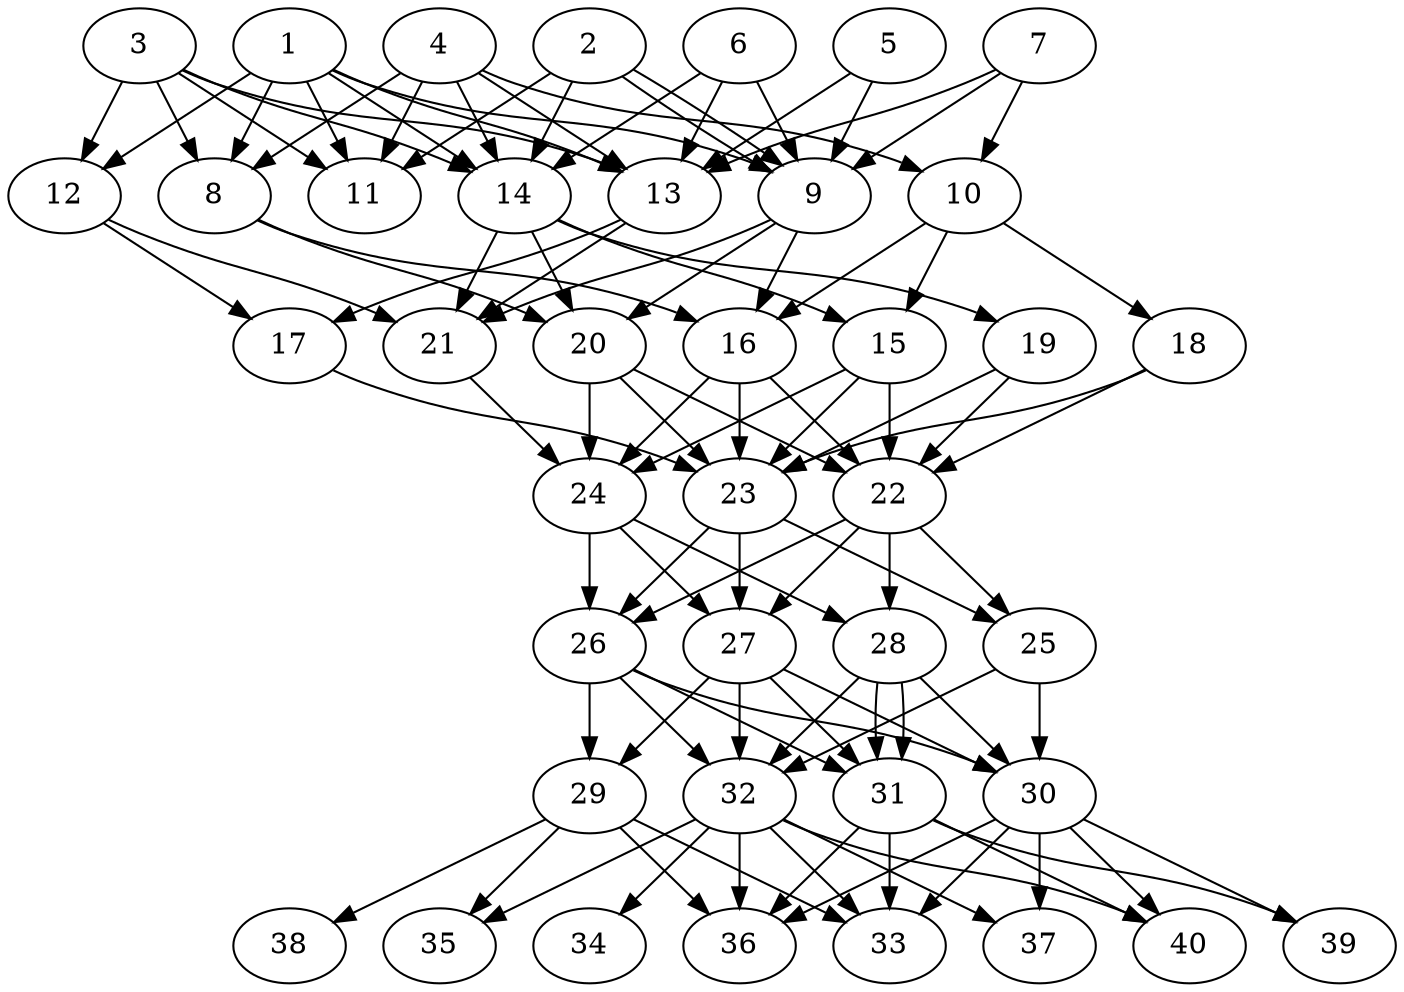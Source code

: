 // DAG automatically generated by daggen at Thu Oct  3 14:06:49 2019
// ./daggen --dot -n 40 --ccr 0.5 --fat 0.5 --regular 0.5 --density 0.9 --mindata 5242880 --maxdata 52428800 
digraph G {
  1 [size="71274496", alpha="0.02", expect_size="35637248"] 
  1 -> 8 [size ="35637248"]
  1 -> 9 [size ="35637248"]
  1 -> 11 [size ="35637248"]
  1 -> 12 [size ="35637248"]
  1 -> 13 [size ="35637248"]
  1 -> 14 [size ="35637248"]
  2 [size="97828864", alpha="0.03", expect_size="48914432"] 
  2 -> 9 [size ="48914432"]
  2 -> 9 [size ="48914432"]
  2 -> 11 [size ="48914432"]
  2 -> 14 [size ="48914432"]
  3 [size="30353408", alpha="0.11", expect_size="15176704"] 
  3 -> 8 [size ="15176704"]
  3 -> 11 [size ="15176704"]
  3 -> 12 [size ="15176704"]
  3 -> 13 [size ="15176704"]
  3 -> 14 [size ="15176704"]
  4 [size="47290368", alpha="0.07", expect_size="23645184"] 
  4 -> 8 [size ="23645184"]
  4 -> 10 [size ="23645184"]
  4 -> 11 [size ="23645184"]
  4 -> 13 [size ="23645184"]
  4 -> 14 [size ="23645184"]
  5 [size="77297664", alpha="0.12", expect_size="38648832"] 
  5 -> 9 [size ="38648832"]
  5 -> 13 [size ="38648832"]
  6 [size="53231616", alpha="0.11", expect_size="26615808"] 
  6 -> 9 [size ="26615808"]
  6 -> 13 [size ="26615808"]
  6 -> 14 [size ="26615808"]
  7 [size="90990592", alpha="0.04", expect_size="45495296"] 
  7 -> 9 [size ="45495296"]
  7 -> 10 [size ="45495296"]
  7 -> 13 [size ="45495296"]
  8 [size="48764928", alpha="0.14", expect_size="24382464"] 
  8 -> 16 [size ="24382464"]
  8 -> 20 [size ="24382464"]
  9 [size="20537344", alpha="0.08", expect_size="10268672"] 
  9 -> 16 [size ="10268672"]
  9 -> 20 [size ="10268672"]
  9 -> 21 [size ="10268672"]
  10 [size="34684928", alpha="0.14", expect_size="17342464"] 
  10 -> 15 [size ="17342464"]
  10 -> 16 [size ="17342464"]
  10 -> 18 [size ="17342464"]
  11 [size="26171392", alpha="0.20", expect_size="13085696"] 
  12 [size="33714176", alpha="0.14", expect_size="16857088"] 
  12 -> 17 [size ="16857088"]
  12 -> 21 [size ="16857088"]
  13 [size="49596416", alpha="0.10", expect_size="24798208"] 
  13 -> 17 [size ="24798208"]
  13 -> 21 [size ="24798208"]
  14 [size="101429248", alpha="0.00", expect_size="50714624"] 
  14 -> 15 [size ="50714624"]
  14 -> 19 [size ="50714624"]
  14 -> 20 [size ="50714624"]
  14 -> 21 [size ="50714624"]
  15 [size="40192000", alpha="0.17", expect_size="20096000"] 
  15 -> 22 [size ="20096000"]
  15 -> 23 [size ="20096000"]
  15 -> 24 [size ="20096000"]
  16 [size="94775296", alpha="0.09", expect_size="47387648"] 
  16 -> 22 [size ="47387648"]
  16 -> 23 [size ="47387648"]
  16 -> 24 [size ="47387648"]
  17 [size="52713472", alpha="0.05", expect_size="26356736"] 
  17 -> 23 [size ="26356736"]
  18 [size="69900288", alpha="0.15", expect_size="34950144"] 
  18 -> 22 [size ="34950144"]
  18 -> 23 [size ="34950144"]
  19 [size="40456192", alpha="0.20", expect_size="20228096"] 
  19 -> 22 [size ="20228096"]
  19 -> 23 [size ="20228096"]
  20 [size="80162816", alpha="0.10", expect_size="40081408"] 
  20 -> 22 [size ="40081408"]
  20 -> 23 [size ="40081408"]
  20 -> 24 [size ="40081408"]
  21 [size="50753536", alpha="0.12", expect_size="25376768"] 
  21 -> 24 [size ="25376768"]
  22 [size="49733632", alpha="0.13", expect_size="24866816"] 
  22 -> 25 [size ="24866816"]
  22 -> 26 [size ="24866816"]
  22 -> 27 [size ="24866816"]
  22 -> 28 [size ="24866816"]
  23 [size="19853312", alpha="0.19", expect_size="9926656"] 
  23 -> 25 [size ="9926656"]
  23 -> 26 [size ="9926656"]
  23 -> 27 [size ="9926656"]
  24 [size="69220352", alpha="0.12", expect_size="34610176"] 
  24 -> 26 [size ="34610176"]
  24 -> 27 [size ="34610176"]
  24 -> 28 [size ="34610176"]
  25 [size="69249024", alpha="0.19", expect_size="34624512"] 
  25 -> 30 [size ="34624512"]
  25 -> 32 [size ="34624512"]
  26 [size="53790720", alpha="0.15", expect_size="26895360"] 
  26 -> 29 [size ="26895360"]
  26 -> 30 [size ="26895360"]
  26 -> 31 [size ="26895360"]
  26 -> 32 [size ="26895360"]
  27 [size="95983616", alpha="0.09", expect_size="47991808"] 
  27 -> 29 [size ="47991808"]
  27 -> 30 [size ="47991808"]
  27 -> 31 [size ="47991808"]
  27 -> 32 [size ="47991808"]
  28 [size="24561664", alpha="0.10", expect_size="12280832"] 
  28 -> 30 [size ="12280832"]
  28 -> 31 [size ="12280832"]
  28 -> 31 [size ="12280832"]
  28 -> 32 [size ="12280832"]
  29 [size="95797248", alpha="0.14", expect_size="47898624"] 
  29 -> 33 [size ="47898624"]
  29 -> 35 [size ="47898624"]
  29 -> 36 [size ="47898624"]
  29 -> 38 [size ="47898624"]
  30 [size="94693376", alpha="0.03", expect_size="47346688"] 
  30 -> 33 [size ="47346688"]
  30 -> 36 [size ="47346688"]
  30 -> 37 [size ="47346688"]
  30 -> 39 [size ="47346688"]
  30 -> 40 [size ="47346688"]
  31 [size="45152256", alpha="0.15", expect_size="22576128"] 
  31 -> 33 [size ="22576128"]
  31 -> 36 [size ="22576128"]
  31 -> 39 [size ="22576128"]
  31 -> 40 [size ="22576128"]
  32 [size="102334464", alpha="0.12", expect_size="51167232"] 
  32 -> 33 [size ="51167232"]
  32 -> 34 [size ="51167232"]
  32 -> 35 [size ="51167232"]
  32 -> 36 [size ="51167232"]
  32 -> 37 [size ="51167232"]
  32 -> 40 [size ="51167232"]
  33 [size="70471680", alpha="0.17", expect_size="35235840"] 
  34 [size="63803392", alpha="0.02", expect_size="31901696"] 
  35 [size="24762368", alpha="0.13", expect_size="12381184"] 
  36 [size="20164608", alpha="0.02", expect_size="10082304"] 
  37 [size="92753920", alpha="0.19", expect_size="46376960"] 
  38 [size="39921664", alpha="0.10", expect_size="19960832"] 
  39 [size="88690688", alpha="0.06", expect_size="44345344"] 
  40 [size="60370944", alpha="0.18", expect_size="30185472"] 
}

